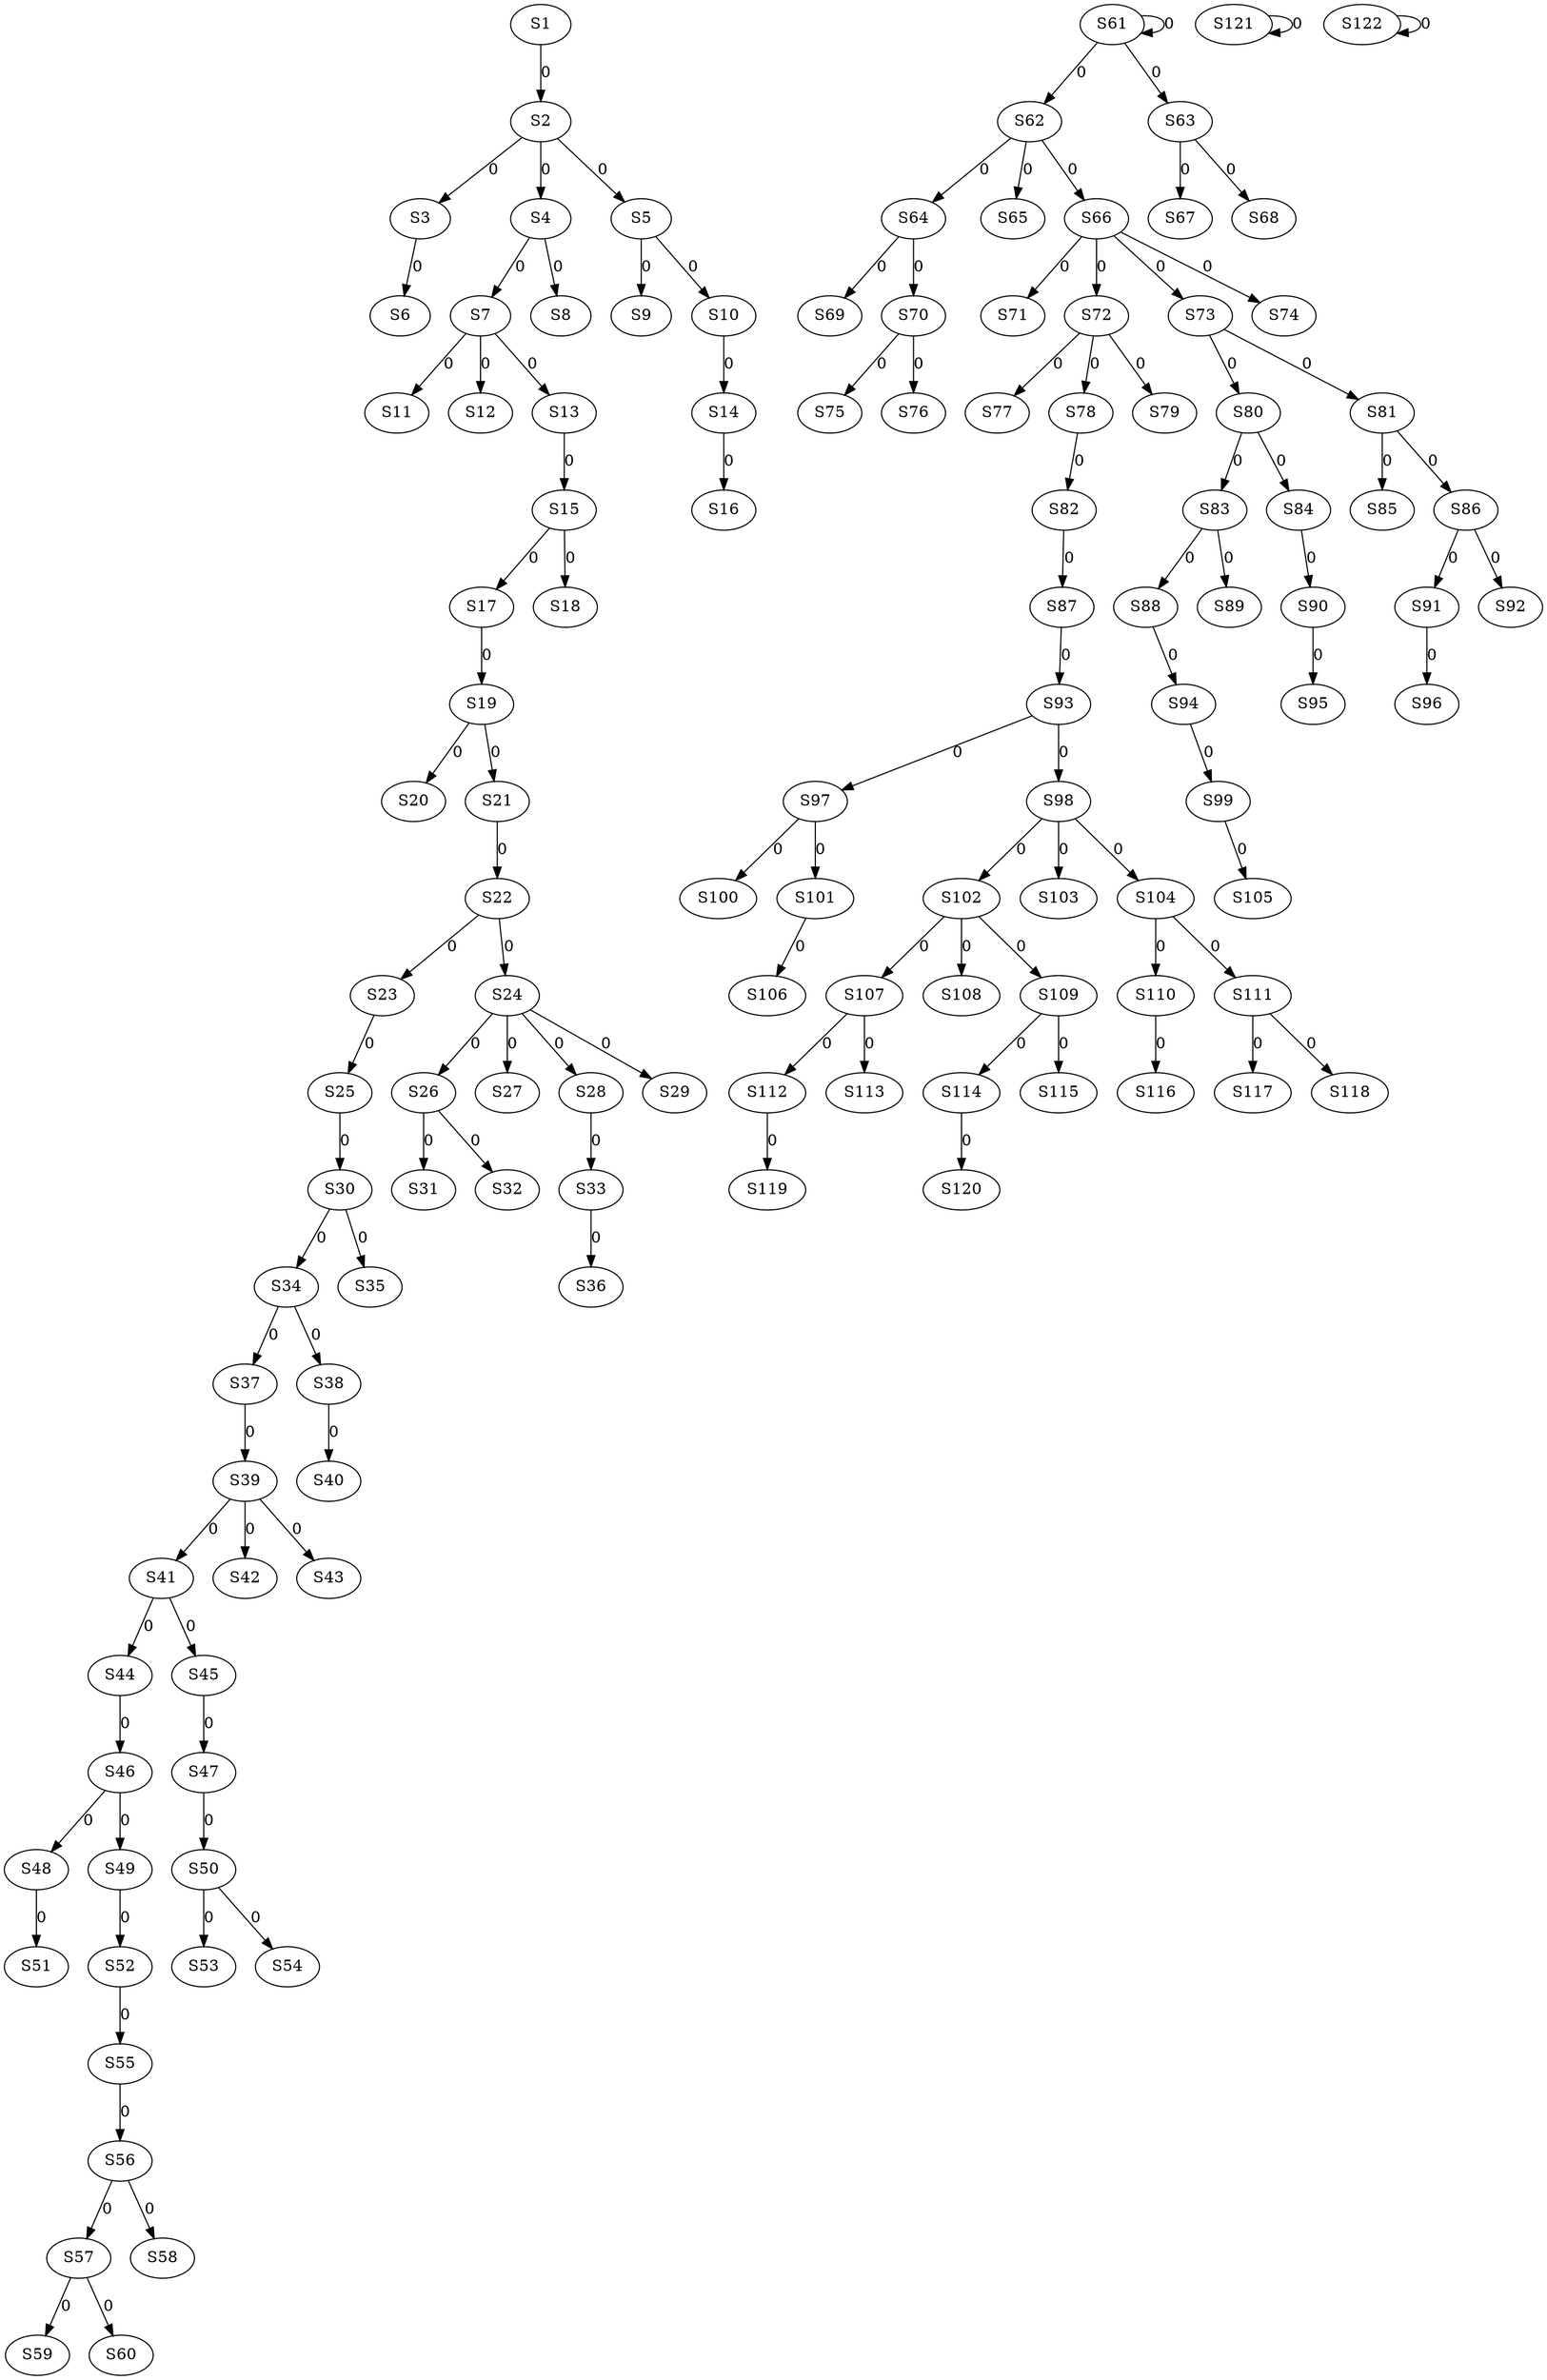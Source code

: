 strict digraph {
	S1 -> S2 [ label = 0 ];
	S2 -> S3 [ label = 0 ];
	S2 -> S4 [ label = 0 ];
	S2 -> S5 [ label = 0 ];
	S3 -> S6 [ label = 0 ];
	S4 -> S7 [ label = 0 ];
	S4 -> S8 [ label = 0 ];
	S5 -> S9 [ label = 0 ];
	S5 -> S10 [ label = 0 ];
	S7 -> S11 [ label = 0 ];
	S7 -> S12 [ label = 0 ];
	S7 -> S13 [ label = 0 ];
	S10 -> S14 [ label = 0 ];
	S13 -> S15 [ label = 0 ];
	S14 -> S16 [ label = 0 ];
	S15 -> S17 [ label = 0 ];
	S15 -> S18 [ label = 0 ];
	S17 -> S19 [ label = 0 ];
	S19 -> S20 [ label = 0 ];
	S19 -> S21 [ label = 0 ];
	S21 -> S22 [ label = 0 ];
	S22 -> S23 [ label = 0 ];
	S22 -> S24 [ label = 0 ];
	S23 -> S25 [ label = 0 ];
	S24 -> S26 [ label = 0 ];
	S24 -> S27 [ label = 0 ];
	S24 -> S28 [ label = 0 ];
	S24 -> S29 [ label = 0 ];
	S25 -> S30 [ label = 0 ];
	S26 -> S31 [ label = 0 ];
	S26 -> S32 [ label = 0 ];
	S28 -> S33 [ label = 0 ];
	S30 -> S34 [ label = 0 ];
	S30 -> S35 [ label = 0 ];
	S33 -> S36 [ label = 0 ];
	S34 -> S37 [ label = 0 ];
	S34 -> S38 [ label = 0 ];
	S37 -> S39 [ label = 0 ];
	S38 -> S40 [ label = 0 ];
	S39 -> S41 [ label = 0 ];
	S39 -> S42 [ label = 0 ];
	S39 -> S43 [ label = 0 ];
	S41 -> S44 [ label = 0 ];
	S41 -> S45 [ label = 0 ];
	S44 -> S46 [ label = 0 ];
	S45 -> S47 [ label = 0 ];
	S46 -> S48 [ label = 0 ];
	S46 -> S49 [ label = 0 ];
	S47 -> S50 [ label = 0 ];
	S48 -> S51 [ label = 0 ];
	S49 -> S52 [ label = 0 ];
	S50 -> S53 [ label = 0 ];
	S50 -> S54 [ label = 0 ];
	S52 -> S55 [ label = 0 ];
	S55 -> S56 [ label = 0 ];
	S56 -> S57 [ label = 0 ];
	S56 -> S58 [ label = 0 ];
	S57 -> S59 [ label = 0 ];
	S57 -> S60 [ label = 0 ];
	S61 -> S61 [ label = 0 ];
	S61 -> S62 [ label = 0 ];
	S61 -> S63 [ label = 0 ];
	S62 -> S64 [ label = 0 ];
	S62 -> S65 [ label = 0 ];
	S62 -> S66 [ label = 0 ];
	S63 -> S67 [ label = 0 ];
	S63 -> S68 [ label = 0 ];
	S64 -> S69 [ label = 0 ];
	S64 -> S70 [ label = 0 ];
	S66 -> S71 [ label = 0 ];
	S66 -> S72 [ label = 0 ];
	S66 -> S73 [ label = 0 ];
	S66 -> S74 [ label = 0 ];
	S70 -> S75 [ label = 0 ];
	S70 -> S76 [ label = 0 ];
	S72 -> S77 [ label = 0 ];
	S72 -> S78 [ label = 0 ];
	S72 -> S79 [ label = 0 ];
	S73 -> S80 [ label = 0 ];
	S73 -> S81 [ label = 0 ];
	S78 -> S82 [ label = 0 ];
	S80 -> S83 [ label = 0 ];
	S80 -> S84 [ label = 0 ];
	S81 -> S85 [ label = 0 ];
	S81 -> S86 [ label = 0 ];
	S82 -> S87 [ label = 0 ];
	S83 -> S88 [ label = 0 ];
	S83 -> S89 [ label = 0 ];
	S84 -> S90 [ label = 0 ];
	S86 -> S91 [ label = 0 ];
	S86 -> S92 [ label = 0 ];
	S87 -> S93 [ label = 0 ];
	S88 -> S94 [ label = 0 ];
	S90 -> S95 [ label = 0 ];
	S91 -> S96 [ label = 0 ];
	S93 -> S97 [ label = 0 ];
	S93 -> S98 [ label = 0 ];
	S94 -> S99 [ label = 0 ];
	S97 -> S100 [ label = 0 ];
	S97 -> S101 [ label = 0 ];
	S98 -> S102 [ label = 0 ];
	S98 -> S103 [ label = 0 ];
	S98 -> S104 [ label = 0 ];
	S99 -> S105 [ label = 0 ];
	S101 -> S106 [ label = 0 ];
	S102 -> S107 [ label = 0 ];
	S102 -> S108 [ label = 0 ];
	S102 -> S109 [ label = 0 ];
	S104 -> S110 [ label = 0 ];
	S104 -> S111 [ label = 0 ];
	S107 -> S112 [ label = 0 ];
	S107 -> S113 [ label = 0 ];
	S109 -> S114 [ label = 0 ];
	S109 -> S115 [ label = 0 ];
	S110 -> S116 [ label = 0 ];
	S111 -> S117 [ label = 0 ];
	S111 -> S118 [ label = 0 ];
	S112 -> S119 [ label = 0 ];
	S114 -> S120 [ label = 0 ];
	S121 -> S121 [ label = 0 ];
	S122 -> S122 [ label = 0 ];
}